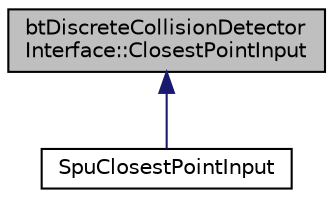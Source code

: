 digraph "btDiscreteCollisionDetectorInterface::ClosestPointInput"
{
  edge [fontname="Helvetica",fontsize="10",labelfontname="Helvetica",labelfontsize="10"];
  node [fontname="Helvetica",fontsize="10",shape=record];
  Node1 [label="btDiscreteCollisionDetector\lInterface::ClosestPointInput",height=0.2,width=0.4,color="black", fillcolor="grey75", style="filled", fontcolor="black"];
  Node1 -> Node2 [dir="back",color="midnightblue",fontsize="10",style="solid",fontname="Helvetica"];
  Node2 [label="SpuClosestPointInput",height=0.2,width=0.4,color="black", fillcolor="white", style="filled",URL="$struct_spu_closest_point_input.html"];
}

